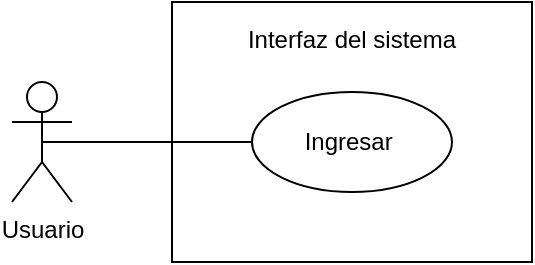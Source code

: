 <mxfile version="22.1.7" type="github">
  <diagram name="Página-1" id="-KQa9ClLIeorRPxrN3ae">
    <mxGraphModel dx="1050" dy="522" grid="1" gridSize="10" guides="1" tooltips="1" connect="1" arrows="1" fold="1" page="1" pageScale="1" pageWidth="1169" pageHeight="827" math="0" shadow="0">
      <root>
        <mxCell id="0" />
        <mxCell id="1" parent="0" />
        <mxCell id="KoT_Q8M60xwdcmwNmuv--1" value="Usuario" style="shape=umlActor;verticalLabelPosition=bottom;verticalAlign=top;html=1;outlineConnect=0;" vertex="1" parent="1">
          <mxGeometry x="150" y="260" width="30" height="60" as="geometry" />
        </mxCell>
        <mxCell id="KoT_Q8M60xwdcmwNmuv--2" value="&lt;p style=&quot;line-height: 1%;&quot;&gt;Interfaz del sistema&lt;/p&gt;" style="rounded=0;whiteSpace=wrap;html=1;fillColor=none;align=center;horizontal=1;verticalAlign=top;" vertex="1" parent="1">
          <mxGeometry x="230" y="220" width="180" height="130" as="geometry" />
        </mxCell>
        <mxCell id="KoT_Q8M60xwdcmwNmuv--3" value="Ingresar&amp;nbsp;" style="ellipse;whiteSpace=wrap;html=1;fillColor=none;" vertex="1" parent="1">
          <mxGeometry x="270" y="265" width="100" height="50" as="geometry" />
        </mxCell>
        <mxCell id="KoT_Q8M60xwdcmwNmuv--4" value="" style="endArrow=none;html=1;rounded=0;exitX=0.5;exitY=0.5;exitDx=0;exitDy=0;exitPerimeter=0;entryX=0;entryY=0.5;entryDx=0;entryDy=0;" edge="1" parent="1" source="KoT_Q8M60xwdcmwNmuv--1" target="KoT_Q8M60xwdcmwNmuv--3">
          <mxGeometry width="50" height="50" relative="1" as="geometry">
            <mxPoint x="170" y="460" as="sourcePoint" />
            <mxPoint x="220" y="410" as="targetPoint" />
          </mxGeometry>
        </mxCell>
      </root>
    </mxGraphModel>
  </diagram>
</mxfile>
